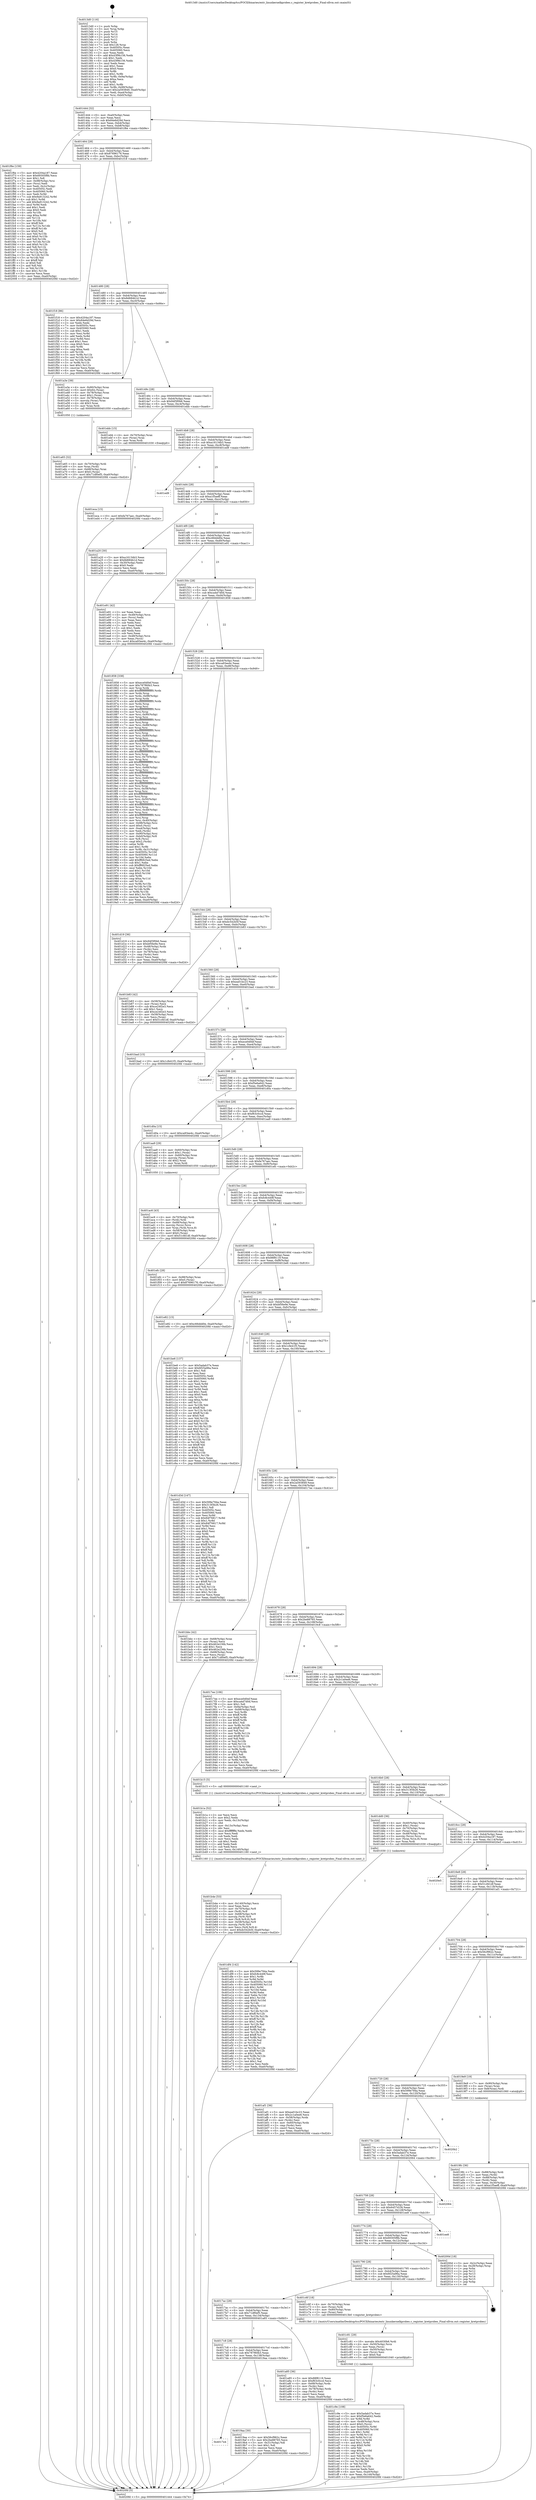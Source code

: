 digraph "0x4013d0" {
  label = "0x4013d0 (/mnt/c/Users/mathe/Desktop/tcc/POCII/binaries/extr_linuxkernelkprobes.c_register_kretprobes_Final-ollvm.out::main(0))"
  labelloc = "t"
  node[shape=record]

  Entry [label="",width=0.3,height=0.3,shape=circle,fillcolor=black,style=filled]
  "0x401444" [label="{
     0x401444 [32]\l
     | [instrs]\l
     &nbsp;&nbsp;0x401444 \<+6\>: mov -0xa0(%rbp),%eax\l
     &nbsp;&nbsp;0x40144a \<+2\>: mov %eax,%ecx\l
     &nbsp;&nbsp;0x40144c \<+6\>: sub $0x84e6d29d,%ecx\l
     &nbsp;&nbsp;0x401452 \<+6\>: mov %eax,-0xb4(%rbp)\l
     &nbsp;&nbsp;0x401458 \<+6\>: mov %ecx,-0xb8(%rbp)\l
     &nbsp;&nbsp;0x40145e \<+6\>: je 0000000000401f6e \<main+0xb9e\>\l
  }"]
  "0x401f6e" [label="{
     0x401f6e [159]\l
     | [instrs]\l
     &nbsp;&nbsp;0x401f6e \<+5\>: mov $0x4204a187,%eax\l
     &nbsp;&nbsp;0x401f73 \<+5\>: mov $0x69305f8b,%ecx\l
     &nbsp;&nbsp;0x401f78 \<+2\>: mov $0x1,%dl\l
     &nbsp;&nbsp;0x401f7a \<+7\>: mov -0x98(%rbp),%rsi\l
     &nbsp;&nbsp;0x401f81 \<+2\>: mov (%rsi),%edi\l
     &nbsp;&nbsp;0x401f83 \<+3\>: mov %edi,-0x2c(%rbp)\l
     &nbsp;&nbsp;0x401f86 \<+7\>: mov 0x40505c,%edi\l
     &nbsp;&nbsp;0x401f8d \<+8\>: mov 0x405060,%r8d\l
     &nbsp;&nbsp;0x401f95 \<+3\>: mov %edi,%r9d\l
     &nbsp;&nbsp;0x401f98 \<+7\>: sub $0x9a913242,%r9d\l
     &nbsp;&nbsp;0x401f9f \<+4\>: sub $0x1,%r9d\l
     &nbsp;&nbsp;0x401fa3 \<+7\>: add $0x9a913242,%r9d\l
     &nbsp;&nbsp;0x401faa \<+4\>: imul %r9d,%edi\l
     &nbsp;&nbsp;0x401fae \<+3\>: and $0x1,%edi\l
     &nbsp;&nbsp;0x401fb1 \<+3\>: cmp $0x0,%edi\l
     &nbsp;&nbsp;0x401fb4 \<+4\>: sete %r10b\l
     &nbsp;&nbsp;0x401fb8 \<+4\>: cmp $0xa,%r8d\l
     &nbsp;&nbsp;0x401fbc \<+4\>: setl %r11b\l
     &nbsp;&nbsp;0x401fc0 \<+3\>: mov %r10b,%bl\l
     &nbsp;&nbsp;0x401fc3 \<+3\>: xor $0xff,%bl\l
     &nbsp;&nbsp;0x401fc6 \<+3\>: mov %r11b,%r14b\l
     &nbsp;&nbsp;0x401fc9 \<+4\>: xor $0xff,%r14b\l
     &nbsp;&nbsp;0x401fcd \<+3\>: xor $0x0,%dl\l
     &nbsp;&nbsp;0x401fd0 \<+3\>: mov %bl,%r15b\l
     &nbsp;&nbsp;0x401fd3 \<+4\>: and $0x0,%r15b\l
     &nbsp;&nbsp;0x401fd7 \<+3\>: and %dl,%r10b\l
     &nbsp;&nbsp;0x401fda \<+3\>: mov %r14b,%r12b\l
     &nbsp;&nbsp;0x401fdd \<+4\>: and $0x0,%r12b\l
     &nbsp;&nbsp;0x401fe1 \<+3\>: and %dl,%r11b\l
     &nbsp;&nbsp;0x401fe4 \<+3\>: or %r10b,%r15b\l
     &nbsp;&nbsp;0x401fe7 \<+3\>: or %r11b,%r12b\l
     &nbsp;&nbsp;0x401fea \<+3\>: xor %r12b,%r15b\l
     &nbsp;&nbsp;0x401fed \<+3\>: or %r14b,%bl\l
     &nbsp;&nbsp;0x401ff0 \<+3\>: xor $0xff,%bl\l
     &nbsp;&nbsp;0x401ff3 \<+3\>: or $0x0,%dl\l
     &nbsp;&nbsp;0x401ff6 \<+2\>: and %dl,%bl\l
     &nbsp;&nbsp;0x401ff8 \<+3\>: or %bl,%r15b\l
     &nbsp;&nbsp;0x401ffb \<+4\>: test $0x1,%r15b\l
     &nbsp;&nbsp;0x401fff \<+3\>: cmovne %ecx,%eax\l
     &nbsp;&nbsp;0x402002 \<+6\>: mov %eax,-0xa0(%rbp)\l
     &nbsp;&nbsp;0x402008 \<+5\>: jmp 00000000004020fd \<main+0xd2d\>\l
  }"]
  "0x401464" [label="{
     0x401464 [28]\l
     | [instrs]\l
     &nbsp;&nbsp;0x401464 \<+5\>: jmp 0000000000401469 \<main+0x99\>\l
     &nbsp;&nbsp;0x401469 \<+6\>: mov -0xb4(%rbp),%eax\l
     &nbsp;&nbsp;0x40146f \<+5\>: sub $0x87696176,%eax\l
     &nbsp;&nbsp;0x401474 \<+6\>: mov %eax,-0xbc(%rbp)\l
     &nbsp;&nbsp;0x40147a \<+6\>: je 0000000000401f18 \<main+0xb48\>\l
  }"]
  Exit [label="",width=0.3,height=0.3,shape=circle,fillcolor=black,style=filled,peripheries=2]
  "0x401f18" [label="{
     0x401f18 [86]\l
     | [instrs]\l
     &nbsp;&nbsp;0x401f18 \<+5\>: mov $0x4204a187,%eax\l
     &nbsp;&nbsp;0x401f1d \<+5\>: mov $0x84e6d29d,%ecx\l
     &nbsp;&nbsp;0x401f22 \<+2\>: xor %edx,%edx\l
     &nbsp;&nbsp;0x401f24 \<+7\>: mov 0x40505c,%esi\l
     &nbsp;&nbsp;0x401f2b \<+7\>: mov 0x405060,%edi\l
     &nbsp;&nbsp;0x401f32 \<+3\>: sub $0x1,%edx\l
     &nbsp;&nbsp;0x401f35 \<+3\>: mov %esi,%r8d\l
     &nbsp;&nbsp;0x401f38 \<+3\>: add %edx,%r8d\l
     &nbsp;&nbsp;0x401f3b \<+4\>: imul %r8d,%esi\l
     &nbsp;&nbsp;0x401f3f \<+3\>: and $0x1,%esi\l
     &nbsp;&nbsp;0x401f42 \<+3\>: cmp $0x0,%esi\l
     &nbsp;&nbsp;0x401f45 \<+4\>: sete %r9b\l
     &nbsp;&nbsp;0x401f49 \<+3\>: cmp $0xa,%edi\l
     &nbsp;&nbsp;0x401f4c \<+4\>: setl %r10b\l
     &nbsp;&nbsp;0x401f50 \<+3\>: mov %r9b,%r11b\l
     &nbsp;&nbsp;0x401f53 \<+3\>: and %r10b,%r11b\l
     &nbsp;&nbsp;0x401f56 \<+3\>: xor %r10b,%r9b\l
     &nbsp;&nbsp;0x401f59 \<+3\>: or %r9b,%r11b\l
     &nbsp;&nbsp;0x401f5c \<+4\>: test $0x1,%r11b\l
     &nbsp;&nbsp;0x401f60 \<+3\>: cmovne %ecx,%eax\l
     &nbsp;&nbsp;0x401f63 \<+6\>: mov %eax,-0xa0(%rbp)\l
     &nbsp;&nbsp;0x401f69 \<+5\>: jmp 00000000004020fd \<main+0xd2d\>\l
  }"]
  "0x401480" [label="{
     0x401480 [28]\l
     | [instrs]\l
     &nbsp;&nbsp;0x401480 \<+5\>: jmp 0000000000401485 \<main+0xb5\>\l
     &nbsp;&nbsp;0x401485 \<+6\>: mov -0xb4(%rbp),%eax\l
     &nbsp;&nbsp;0x40148b \<+5\>: sub $0x8d684b1d,%eax\l
     &nbsp;&nbsp;0x401490 \<+6\>: mov %eax,-0xc0(%rbp)\l
     &nbsp;&nbsp;0x401496 \<+6\>: je 0000000000401a3e \<main+0x66e\>\l
  }"]
  "0x401eca" [label="{
     0x401eca [15]\l
     | [instrs]\l
     &nbsp;&nbsp;0x401eca \<+10\>: movl $0xfa767aec,-0xa0(%rbp)\l
     &nbsp;&nbsp;0x401ed4 \<+5\>: jmp 00000000004020fd \<main+0xd2d\>\l
  }"]
  "0x401a3e" [label="{
     0x401a3e [39]\l
     | [instrs]\l
     &nbsp;&nbsp;0x401a3e \<+4\>: mov -0x80(%rbp),%rax\l
     &nbsp;&nbsp;0x401a42 \<+6\>: movl $0x64,(%rax)\l
     &nbsp;&nbsp;0x401a48 \<+4\>: mov -0x78(%rbp),%rax\l
     &nbsp;&nbsp;0x401a4c \<+6\>: movl $0x1,(%rax)\l
     &nbsp;&nbsp;0x401a52 \<+4\>: mov -0x78(%rbp),%rax\l
     &nbsp;&nbsp;0x401a56 \<+3\>: movslq (%rax),%rax\l
     &nbsp;&nbsp;0x401a59 \<+4\>: shl $0x3,%rax\l
     &nbsp;&nbsp;0x401a5d \<+3\>: mov %rax,%rdi\l
     &nbsp;&nbsp;0x401a60 \<+5\>: call 0000000000401050 \<malloc@plt\>\l
     | [calls]\l
     &nbsp;&nbsp;0x401050 \{1\} (unknown)\l
  }"]
  "0x40149c" [label="{
     0x40149c [28]\l
     | [instrs]\l
     &nbsp;&nbsp;0x40149c \<+5\>: jmp 00000000004014a1 \<main+0xd1\>\l
     &nbsp;&nbsp;0x4014a1 \<+6\>: mov -0xb4(%rbp),%eax\l
     &nbsp;&nbsp;0x4014a7 \<+5\>: sub $0x94f3f0b6,%eax\l
     &nbsp;&nbsp;0x4014ac \<+6\>: mov %eax,-0xc4(%rbp)\l
     &nbsp;&nbsp;0x4014b2 \<+6\>: je 0000000000401ebb \<main+0xaeb\>\l
  }"]
  "0x401df4" [label="{
     0x401df4 [142]\l
     | [instrs]\l
     &nbsp;&nbsp;0x401df4 \<+5\>: mov $0x599e794a,%edx\l
     &nbsp;&nbsp;0x401df9 \<+5\>: mov $0xfc8c449f,%esi\l
     &nbsp;&nbsp;0x401dfe \<+3\>: mov $0x1,%r8b\l
     &nbsp;&nbsp;0x401e01 \<+3\>: xor %r9d,%r9d\l
     &nbsp;&nbsp;0x401e04 \<+8\>: mov 0x40505c,%r10d\l
     &nbsp;&nbsp;0x401e0c \<+8\>: mov 0x405060,%r11d\l
     &nbsp;&nbsp;0x401e14 \<+4\>: sub $0x1,%r9d\l
     &nbsp;&nbsp;0x401e18 \<+3\>: mov %r10d,%ebx\l
     &nbsp;&nbsp;0x401e1b \<+3\>: add %r9d,%ebx\l
     &nbsp;&nbsp;0x401e1e \<+4\>: imul %ebx,%r10d\l
     &nbsp;&nbsp;0x401e22 \<+4\>: and $0x1,%r10d\l
     &nbsp;&nbsp;0x401e26 \<+4\>: cmp $0x0,%r10d\l
     &nbsp;&nbsp;0x401e2a \<+4\>: sete %r14b\l
     &nbsp;&nbsp;0x401e2e \<+4\>: cmp $0xa,%r11d\l
     &nbsp;&nbsp;0x401e32 \<+4\>: setl %r15b\l
     &nbsp;&nbsp;0x401e36 \<+3\>: mov %r14b,%r12b\l
     &nbsp;&nbsp;0x401e39 \<+4\>: xor $0xff,%r12b\l
     &nbsp;&nbsp;0x401e3d \<+3\>: mov %r15b,%r13b\l
     &nbsp;&nbsp;0x401e40 \<+4\>: xor $0xff,%r13b\l
     &nbsp;&nbsp;0x401e44 \<+4\>: xor $0x1,%r8b\l
     &nbsp;&nbsp;0x401e48 \<+3\>: mov %r12b,%al\l
     &nbsp;&nbsp;0x401e4b \<+2\>: and $0xff,%al\l
     &nbsp;&nbsp;0x401e4d \<+3\>: and %r8b,%r14b\l
     &nbsp;&nbsp;0x401e50 \<+3\>: mov %r13b,%cl\l
     &nbsp;&nbsp;0x401e53 \<+3\>: and $0xff,%cl\l
     &nbsp;&nbsp;0x401e56 \<+3\>: and %r8b,%r15b\l
     &nbsp;&nbsp;0x401e59 \<+3\>: or %r14b,%al\l
     &nbsp;&nbsp;0x401e5c \<+3\>: or %r15b,%cl\l
     &nbsp;&nbsp;0x401e5f \<+2\>: xor %cl,%al\l
     &nbsp;&nbsp;0x401e61 \<+3\>: or %r13b,%r12b\l
     &nbsp;&nbsp;0x401e64 \<+4\>: xor $0xff,%r12b\l
     &nbsp;&nbsp;0x401e68 \<+4\>: or $0x1,%r8b\l
     &nbsp;&nbsp;0x401e6c \<+3\>: and %r8b,%r12b\l
     &nbsp;&nbsp;0x401e6f \<+3\>: or %r12b,%al\l
     &nbsp;&nbsp;0x401e72 \<+2\>: test $0x1,%al\l
     &nbsp;&nbsp;0x401e74 \<+3\>: cmovne %esi,%edx\l
     &nbsp;&nbsp;0x401e77 \<+6\>: mov %edx,-0xa0(%rbp)\l
     &nbsp;&nbsp;0x401e7d \<+5\>: jmp 00000000004020fd \<main+0xd2d\>\l
  }"]
  "0x401ebb" [label="{
     0x401ebb [15]\l
     | [instrs]\l
     &nbsp;&nbsp;0x401ebb \<+4\>: mov -0x70(%rbp),%rax\l
     &nbsp;&nbsp;0x401ebf \<+3\>: mov (%rax),%rax\l
     &nbsp;&nbsp;0x401ec2 \<+3\>: mov %rax,%rdi\l
     &nbsp;&nbsp;0x401ec5 \<+5\>: call 0000000000401030 \<free@plt\>\l
     | [calls]\l
     &nbsp;&nbsp;0x401030 \{1\} (unknown)\l
  }"]
  "0x4014b8" [label="{
     0x4014b8 [28]\l
     | [instrs]\l
     &nbsp;&nbsp;0x4014b8 \<+5\>: jmp 00000000004014bd \<main+0xed\>\l
     &nbsp;&nbsp;0x4014bd \<+6\>: mov -0xb4(%rbp),%eax\l
     &nbsp;&nbsp;0x4014c3 \<+5\>: sub $0xa16134b3,%eax\l
     &nbsp;&nbsp;0x4014c8 \<+6\>: mov %eax,-0xc8(%rbp)\l
     &nbsp;&nbsp;0x4014ce \<+6\>: je 0000000000401ed9 \<main+0xb09\>\l
  }"]
  "0x401c9e" [label="{
     0x401c9e [108]\l
     | [instrs]\l
     &nbsp;&nbsp;0x401c9e \<+5\>: mov $0x5adab37e,%esi\l
     &nbsp;&nbsp;0x401ca3 \<+5\>: mov $0xf5e6a642,%edx\l
     &nbsp;&nbsp;0x401ca8 \<+3\>: xor %r8d,%r8d\l
     &nbsp;&nbsp;0x401cab \<+4\>: mov -0x48(%rbp),%rcx\l
     &nbsp;&nbsp;0x401caf \<+6\>: movl $0x0,(%rcx)\l
     &nbsp;&nbsp;0x401cb5 \<+8\>: mov 0x40505c,%r9d\l
     &nbsp;&nbsp;0x401cbd \<+8\>: mov 0x405060,%r10d\l
     &nbsp;&nbsp;0x401cc5 \<+4\>: sub $0x1,%r8d\l
     &nbsp;&nbsp;0x401cc9 \<+3\>: mov %r9d,%r11d\l
     &nbsp;&nbsp;0x401ccc \<+3\>: add %r8d,%r11d\l
     &nbsp;&nbsp;0x401ccf \<+4\>: imul %r11d,%r9d\l
     &nbsp;&nbsp;0x401cd3 \<+4\>: and $0x1,%r9d\l
     &nbsp;&nbsp;0x401cd7 \<+4\>: cmp $0x0,%r9d\l
     &nbsp;&nbsp;0x401cdb \<+3\>: sete %bl\l
     &nbsp;&nbsp;0x401cde \<+4\>: cmp $0xa,%r10d\l
     &nbsp;&nbsp;0x401ce2 \<+4\>: setl %r14b\l
     &nbsp;&nbsp;0x401ce6 \<+3\>: mov %bl,%r15b\l
     &nbsp;&nbsp;0x401ce9 \<+3\>: and %r14b,%r15b\l
     &nbsp;&nbsp;0x401cec \<+3\>: xor %r14b,%bl\l
     &nbsp;&nbsp;0x401cef \<+3\>: or %bl,%r15b\l
     &nbsp;&nbsp;0x401cf2 \<+4\>: test $0x1,%r15b\l
     &nbsp;&nbsp;0x401cf6 \<+3\>: cmovne %edx,%esi\l
     &nbsp;&nbsp;0x401cf9 \<+6\>: mov %esi,-0xa0(%rbp)\l
     &nbsp;&nbsp;0x401cff \<+6\>: mov %eax,-0x144(%rbp)\l
     &nbsp;&nbsp;0x401d05 \<+5\>: jmp 00000000004020fd \<main+0xd2d\>\l
  }"]
  "0x401ed9" [label="{
     0x401ed9\l
  }", style=dashed]
  "0x4014d4" [label="{
     0x4014d4 [28]\l
     | [instrs]\l
     &nbsp;&nbsp;0x4014d4 \<+5\>: jmp 00000000004014d9 \<main+0x109\>\l
     &nbsp;&nbsp;0x4014d9 \<+6\>: mov -0xb4(%rbp),%eax\l
     &nbsp;&nbsp;0x4014df \<+5\>: sub $0xa1f5aeff,%eax\l
     &nbsp;&nbsp;0x4014e4 \<+6\>: mov %eax,-0xcc(%rbp)\l
     &nbsp;&nbsp;0x4014ea \<+6\>: je 0000000000401a20 \<main+0x650\>\l
  }"]
  "0x401c81" [label="{
     0x401c81 [29]\l
     | [instrs]\l
     &nbsp;&nbsp;0x401c81 \<+10\>: movabs $0x4030b6,%rdi\l
     &nbsp;&nbsp;0x401c8b \<+4\>: mov -0x50(%rbp),%rcx\l
     &nbsp;&nbsp;0x401c8f \<+2\>: mov %eax,(%rcx)\l
     &nbsp;&nbsp;0x401c91 \<+4\>: mov -0x50(%rbp),%rcx\l
     &nbsp;&nbsp;0x401c95 \<+2\>: mov (%rcx),%esi\l
     &nbsp;&nbsp;0x401c97 \<+2\>: mov $0x0,%al\l
     &nbsp;&nbsp;0x401c99 \<+5\>: call 0000000000401040 \<printf@plt\>\l
     | [calls]\l
     &nbsp;&nbsp;0x401040 \{1\} (unknown)\l
  }"]
  "0x401a20" [label="{
     0x401a20 [30]\l
     | [instrs]\l
     &nbsp;&nbsp;0x401a20 \<+5\>: mov $0xa16134b3,%eax\l
     &nbsp;&nbsp;0x401a25 \<+5\>: mov $0x8d684b1d,%ecx\l
     &nbsp;&nbsp;0x401a2a \<+3\>: mov -0x30(%rbp),%edx\l
     &nbsp;&nbsp;0x401a2d \<+3\>: cmp $0x0,%edx\l
     &nbsp;&nbsp;0x401a30 \<+3\>: cmove %ecx,%eax\l
     &nbsp;&nbsp;0x401a33 \<+6\>: mov %eax,-0xa0(%rbp)\l
     &nbsp;&nbsp;0x401a39 \<+5\>: jmp 00000000004020fd \<main+0xd2d\>\l
  }"]
  "0x4014f0" [label="{
     0x4014f0 [28]\l
     | [instrs]\l
     &nbsp;&nbsp;0x4014f0 \<+5\>: jmp 00000000004014f5 \<main+0x125\>\l
     &nbsp;&nbsp;0x4014f5 \<+6\>: mov -0xb4(%rbp),%eax\l
     &nbsp;&nbsp;0x4014fb \<+5\>: sub $0xc66ddd0e,%eax\l
     &nbsp;&nbsp;0x401500 \<+6\>: mov %eax,-0xd0(%rbp)\l
     &nbsp;&nbsp;0x401506 \<+6\>: je 0000000000401e91 \<main+0xac1\>\l
  }"]
  "0x401b4e" [label="{
     0x401b4e [53]\l
     | [instrs]\l
     &nbsp;&nbsp;0x401b4e \<+6\>: mov -0x140(%rbp),%ecx\l
     &nbsp;&nbsp;0x401b54 \<+3\>: imul %eax,%ecx\l
     &nbsp;&nbsp;0x401b57 \<+4\>: mov -0x70(%rbp),%r8\l
     &nbsp;&nbsp;0x401b5b \<+3\>: mov (%r8),%r8\l
     &nbsp;&nbsp;0x401b5e \<+4\>: mov -0x68(%rbp),%r9\l
     &nbsp;&nbsp;0x401b62 \<+3\>: movslq (%r9),%r9\l
     &nbsp;&nbsp;0x401b65 \<+4\>: mov (%r8,%r9,8),%r8\l
     &nbsp;&nbsp;0x401b69 \<+4\>: mov -0x58(%rbp),%r9\l
     &nbsp;&nbsp;0x401b6d \<+3\>: movslq (%r9),%r9\l
     &nbsp;&nbsp;0x401b70 \<+4\>: mov %ecx,(%r8,%r9,4)\l
     &nbsp;&nbsp;0x401b74 \<+10\>: movl $0xdc542b5f,-0xa0(%rbp)\l
     &nbsp;&nbsp;0x401b7e \<+5\>: jmp 00000000004020fd \<main+0xd2d\>\l
  }"]
  "0x401e91" [label="{
     0x401e91 [42]\l
     | [instrs]\l
     &nbsp;&nbsp;0x401e91 \<+2\>: xor %eax,%eax\l
     &nbsp;&nbsp;0x401e93 \<+4\>: mov -0x48(%rbp),%rcx\l
     &nbsp;&nbsp;0x401e97 \<+2\>: mov (%rcx),%edx\l
     &nbsp;&nbsp;0x401e99 \<+2\>: mov %eax,%esi\l
     &nbsp;&nbsp;0x401e9b \<+2\>: sub %edx,%esi\l
     &nbsp;&nbsp;0x401e9d \<+2\>: mov %eax,%edx\l
     &nbsp;&nbsp;0x401e9f \<+3\>: sub $0x1,%edx\l
     &nbsp;&nbsp;0x401ea2 \<+2\>: add %edx,%esi\l
     &nbsp;&nbsp;0x401ea4 \<+2\>: sub %esi,%eax\l
     &nbsp;&nbsp;0x401ea6 \<+4\>: mov -0x48(%rbp),%rcx\l
     &nbsp;&nbsp;0x401eaa \<+2\>: mov %eax,(%rcx)\l
     &nbsp;&nbsp;0x401eac \<+10\>: movl $0xca93ee4c,-0xa0(%rbp)\l
     &nbsp;&nbsp;0x401eb6 \<+5\>: jmp 00000000004020fd \<main+0xd2d\>\l
  }"]
  "0x40150c" [label="{
     0x40150c [28]\l
     | [instrs]\l
     &nbsp;&nbsp;0x40150c \<+5\>: jmp 0000000000401511 \<main+0x141\>\l
     &nbsp;&nbsp;0x401511 \<+6\>: mov -0xb4(%rbp),%eax\l
     &nbsp;&nbsp;0x401517 \<+5\>: sub $0xca4d7d0d,%eax\l
     &nbsp;&nbsp;0x40151c \<+6\>: mov %eax,-0xd4(%rbp)\l
     &nbsp;&nbsp;0x401522 \<+6\>: je 0000000000401858 \<main+0x488\>\l
  }"]
  "0x401b1a" [label="{
     0x401b1a [52]\l
     | [instrs]\l
     &nbsp;&nbsp;0x401b1a \<+2\>: xor %ecx,%ecx\l
     &nbsp;&nbsp;0x401b1c \<+5\>: mov $0x2,%edx\l
     &nbsp;&nbsp;0x401b21 \<+6\>: mov %edx,-0x13c(%rbp)\l
     &nbsp;&nbsp;0x401b27 \<+1\>: cltd\l
     &nbsp;&nbsp;0x401b28 \<+6\>: mov -0x13c(%rbp),%esi\l
     &nbsp;&nbsp;0x401b2e \<+2\>: idiv %esi\l
     &nbsp;&nbsp;0x401b30 \<+6\>: imul $0xfffffffe,%edx,%edx\l
     &nbsp;&nbsp;0x401b36 \<+2\>: mov %ecx,%edi\l
     &nbsp;&nbsp;0x401b38 \<+2\>: sub %edx,%edi\l
     &nbsp;&nbsp;0x401b3a \<+2\>: mov %ecx,%edx\l
     &nbsp;&nbsp;0x401b3c \<+3\>: sub $0x1,%edx\l
     &nbsp;&nbsp;0x401b3f \<+2\>: add %edx,%edi\l
     &nbsp;&nbsp;0x401b41 \<+2\>: sub %edi,%ecx\l
     &nbsp;&nbsp;0x401b43 \<+6\>: mov %ecx,-0x140(%rbp)\l
     &nbsp;&nbsp;0x401b49 \<+5\>: call 0000000000401160 \<next_i\>\l
     | [calls]\l
     &nbsp;&nbsp;0x401160 \{1\} (/mnt/c/Users/mathe/Desktop/tcc/POCII/binaries/extr_linuxkernelkprobes.c_register_kretprobes_Final-ollvm.out::next_i)\l
  }"]
  "0x401858" [label="{
     0x401858 [338]\l
     | [instrs]\l
     &nbsp;&nbsp;0x401858 \<+5\>: mov $0xece0d0ef,%eax\l
     &nbsp;&nbsp;0x40185d \<+5\>: mov $0x787f60b3,%ecx\l
     &nbsp;&nbsp;0x401862 \<+3\>: mov %rsp,%rdx\l
     &nbsp;&nbsp;0x401865 \<+4\>: add $0xfffffffffffffff0,%rdx\l
     &nbsp;&nbsp;0x401869 \<+3\>: mov %rdx,%rsp\l
     &nbsp;&nbsp;0x40186c \<+7\>: mov %rdx,-0x98(%rbp)\l
     &nbsp;&nbsp;0x401873 \<+3\>: mov %rsp,%rdx\l
     &nbsp;&nbsp;0x401876 \<+4\>: add $0xfffffffffffffff0,%rdx\l
     &nbsp;&nbsp;0x40187a \<+3\>: mov %rdx,%rsp\l
     &nbsp;&nbsp;0x40187d \<+3\>: mov %rsp,%rsi\l
     &nbsp;&nbsp;0x401880 \<+4\>: add $0xfffffffffffffff0,%rsi\l
     &nbsp;&nbsp;0x401884 \<+3\>: mov %rsi,%rsp\l
     &nbsp;&nbsp;0x401887 \<+7\>: mov %rsi,-0x90(%rbp)\l
     &nbsp;&nbsp;0x40188e \<+3\>: mov %rsp,%rsi\l
     &nbsp;&nbsp;0x401891 \<+4\>: add $0xfffffffffffffff0,%rsi\l
     &nbsp;&nbsp;0x401895 \<+3\>: mov %rsi,%rsp\l
     &nbsp;&nbsp;0x401898 \<+7\>: mov %rsi,-0x88(%rbp)\l
     &nbsp;&nbsp;0x40189f \<+3\>: mov %rsp,%rsi\l
     &nbsp;&nbsp;0x4018a2 \<+4\>: add $0xfffffffffffffff0,%rsi\l
     &nbsp;&nbsp;0x4018a6 \<+3\>: mov %rsi,%rsp\l
     &nbsp;&nbsp;0x4018a9 \<+4\>: mov %rsi,-0x80(%rbp)\l
     &nbsp;&nbsp;0x4018ad \<+3\>: mov %rsp,%rsi\l
     &nbsp;&nbsp;0x4018b0 \<+4\>: add $0xfffffffffffffff0,%rsi\l
     &nbsp;&nbsp;0x4018b4 \<+3\>: mov %rsi,%rsp\l
     &nbsp;&nbsp;0x4018b7 \<+4\>: mov %rsi,-0x78(%rbp)\l
     &nbsp;&nbsp;0x4018bb \<+3\>: mov %rsp,%rsi\l
     &nbsp;&nbsp;0x4018be \<+4\>: add $0xfffffffffffffff0,%rsi\l
     &nbsp;&nbsp;0x4018c2 \<+3\>: mov %rsi,%rsp\l
     &nbsp;&nbsp;0x4018c5 \<+4\>: mov %rsi,-0x70(%rbp)\l
     &nbsp;&nbsp;0x4018c9 \<+3\>: mov %rsp,%rsi\l
     &nbsp;&nbsp;0x4018cc \<+4\>: add $0xfffffffffffffff0,%rsi\l
     &nbsp;&nbsp;0x4018d0 \<+3\>: mov %rsi,%rsp\l
     &nbsp;&nbsp;0x4018d3 \<+4\>: mov %rsi,-0x68(%rbp)\l
     &nbsp;&nbsp;0x4018d7 \<+3\>: mov %rsp,%rsi\l
     &nbsp;&nbsp;0x4018da \<+4\>: add $0xfffffffffffffff0,%rsi\l
     &nbsp;&nbsp;0x4018de \<+3\>: mov %rsi,%rsp\l
     &nbsp;&nbsp;0x4018e1 \<+4\>: mov %rsi,-0x60(%rbp)\l
     &nbsp;&nbsp;0x4018e5 \<+3\>: mov %rsp,%rsi\l
     &nbsp;&nbsp;0x4018e8 \<+4\>: add $0xfffffffffffffff0,%rsi\l
     &nbsp;&nbsp;0x4018ec \<+3\>: mov %rsi,%rsp\l
     &nbsp;&nbsp;0x4018ef \<+4\>: mov %rsi,-0x58(%rbp)\l
     &nbsp;&nbsp;0x4018f3 \<+3\>: mov %rsp,%rsi\l
     &nbsp;&nbsp;0x4018f6 \<+4\>: add $0xfffffffffffffff0,%rsi\l
     &nbsp;&nbsp;0x4018fa \<+3\>: mov %rsi,%rsp\l
     &nbsp;&nbsp;0x4018fd \<+4\>: mov %rsi,-0x50(%rbp)\l
     &nbsp;&nbsp;0x401901 \<+3\>: mov %rsp,%rsi\l
     &nbsp;&nbsp;0x401904 \<+4\>: add $0xfffffffffffffff0,%rsi\l
     &nbsp;&nbsp;0x401908 \<+3\>: mov %rsi,%rsp\l
     &nbsp;&nbsp;0x40190b \<+4\>: mov %rsi,-0x48(%rbp)\l
     &nbsp;&nbsp;0x40190f \<+3\>: mov %rsp,%rsi\l
     &nbsp;&nbsp;0x401912 \<+4\>: add $0xfffffffffffffff0,%rsi\l
     &nbsp;&nbsp;0x401916 \<+3\>: mov %rsi,%rsp\l
     &nbsp;&nbsp;0x401919 \<+4\>: mov %rsi,-0x40(%rbp)\l
     &nbsp;&nbsp;0x40191d \<+7\>: mov -0x98(%rbp),%rsi\l
     &nbsp;&nbsp;0x401924 \<+6\>: movl $0x0,(%rsi)\l
     &nbsp;&nbsp;0x40192a \<+6\>: mov -0xa4(%rbp),%edi\l
     &nbsp;&nbsp;0x401930 \<+2\>: mov %edi,(%rdx)\l
     &nbsp;&nbsp;0x401932 \<+7\>: mov -0x90(%rbp),%rsi\l
     &nbsp;&nbsp;0x401939 \<+7\>: mov -0xb0(%rbp),%r8\l
     &nbsp;&nbsp;0x401940 \<+3\>: mov %r8,(%rsi)\l
     &nbsp;&nbsp;0x401943 \<+3\>: cmpl $0x2,(%rdx)\l
     &nbsp;&nbsp;0x401946 \<+4\>: setne %r9b\l
     &nbsp;&nbsp;0x40194a \<+4\>: and $0x1,%r9b\l
     &nbsp;&nbsp;0x40194e \<+4\>: mov %r9b,-0x31(%rbp)\l
     &nbsp;&nbsp;0x401952 \<+8\>: mov 0x40505c,%r10d\l
     &nbsp;&nbsp;0x40195a \<+8\>: mov 0x405060,%r11d\l
     &nbsp;&nbsp;0x401962 \<+3\>: mov %r10d,%ebx\l
     &nbsp;&nbsp;0x401965 \<+6\>: add $0xff6825ed,%ebx\l
     &nbsp;&nbsp;0x40196b \<+3\>: sub $0x1,%ebx\l
     &nbsp;&nbsp;0x40196e \<+6\>: sub $0xff6825ed,%ebx\l
     &nbsp;&nbsp;0x401974 \<+4\>: imul %ebx,%r10d\l
     &nbsp;&nbsp;0x401978 \<+4\>: and $0x1,%r10d\l
     &nbsp;&nbsp;0x40197c \<+4\>: cmp $0x0,%r10d\l
     &nbsp;&nbsp;0x401980 \<+4\>: sete %r9b\l
     &nbsp;&nbsp;0x401984 \<+4\>: cmp $0xa,%r11d\l
     &nbsp;&nbsp;0x401988 \<+4\>: setl %r14b\l
     &nbsp;&nbsp;0x40198c \<+3\>: mov %r9b,%r15b\l
     &nbsp;&nbsp;0x40198f \<+3\>: and %r14b,%r15b\l
     &nbsp;&nbsp;0x401992 \<+3\>: xor %r14b,%r9b\l
     &nbsp;&nbsp;0x401995 \<+3\>: or %r9b,%r15b\l
     &nbsp;&nbsp;0x401998 \<+4\>: test $0x1,%r15b\l
     &nbsp;&nbsp;0x40199c \<+3\>: cmovne %ecx,%eax\l
     &nbsp;&nbsp;0x40199f \<+6\>: mov %eax,-0xa0(%rbp)\l
     &nbsp;&nbsp;0x4019a5 \<+5\>: jmp 00000000004020fd \<main+0xd2d\>\l
  }"]
  "0x401528" [label="{
     0x401528 [28]\l
     | [instrs]\l
     &nbsp;&nbsp;0x401528 \<+5\>: jmp 000000000040152d \<main+0x15d\>\l
     &nbsp;&nbsp;0x40152d \<+6\>: mov -0xb4(%rbp),%eax\l
     &nbsp;&nbsp;0x401533 \<+5\>: sub $0xca93ee4c,%eax\l
     &nbsp;&nbsp;0x401538 \<+6\>: mov %eax,-0xd8(%rbp)\l
     &nbsp;&nbsp;0x40153e \<+6\>: je 0000000000401d19 \<main+0x949\>\l
  }"]
  "0x401ac6" [label="{
     0x401ac6 [43]\l
     | [instrs]\l
     &nbsp;&nbsp;0x401ac6 \<+4\>: mov -0x70(%rbp),%rdi\l
     &nbsp;&nbsp;0x401aca \<+3\>: mov (%rdi),%rdi\l
     &nbsp;&nbsp;0x401acd \<+4\>: mov -0x68(%rbp),%rcx\l
     &nbsp;&nbsp;0x401ad1 \<+3\>: movslq (%rcx),%rcx\l
     &nbsp;&nbsp;0x401ad4 \<+4\>: mov %rax,(%rdi,%rcx,8)\l
     &nbsp;&nbsp;0x401ad8 \<+4\>: mov -0x58(%rbp),%rax\l
     &nbsp;&nbsp;0x401adc \<+6\>: movl $0x0,(%rax)\l
     &nbsp;&nbsp;0x401ae2 \<+10\>: movl $0x51cfd1df,-0xa0(%rbp)\l
     &nbsp;&nbsp;0x401aec \<+5\>: jmp 00000000004020fd \<main+0xd2d\>\l
  }"]
  "0x401d19" [label="{
     0x401d19 [36]\l
     | [instrs]\l
     &nbsp;&nbsp;0x401d19 \<+5\>: mov $0x94f3f0b6,%eax\l
     &nbsp;&nbsp;0x401d1e \<+5\>: mov $0xbf56e9e,%ecx\l
     &nbsp;&nbsp;0x401d23 \<+4\>: mov -0x48(%rbp),%rdx\l
     &nbsp;&nbsp;0x401d27 \<+2\>: mov (%rdx),%esi\l
     &nbsp;&nbsp;0x401d29 \<+4\>: mov -0x78(%rbp),%rdx\l
     &nbsp;&nbsp;0x401d2d \<+2\>: cmp (%rdx),%esi\l
     &nbsp;&nbsp;0x401d2f \<+3\>: cmovl %ecx,%eax\l
     &nbsp;&nbsp;0x401d32 \<+6\>: mov %eax,-0xa0(%rbp)\l
     &nbsp;&nbsp;0x401d38 \<+5\>: jmp 00000000004020fd \<main+0xd2d\>\l
  }"]
  "0x401544" [label="{
     0x401544 [28]\l
     | [instrs]\l
     &nbsp;&nbsp;0x401544 \<+5\>: jmp 0000000000401549 \<main+0x179\>\l
     &nbsp;&nbsp;0x401549 \<+6\>: mov -0xb4(%rbp),%eax\l
     &nbsp;&nbsp;0x40154f \<+5\>: sub $0xdc542b5f,%eax\l
     &nbsp;&nbsp;0x401554 \<+6\>: mov %eax,-0xdc(%rbp)\l
     &nbsp;&nbsp;0x40155a \<+6\>: je 0000000000401b83 \<main+0x7b3\>\l
  }"]
  "0x401a65" [label="{
     0x401a65 [32]\l
     | [instrs]\l
     &nbsp;&nbsp;0x401a65 \<+4\>: mov -0x70(%rbp),%rdi\l
     &nbsp;&nbsp;0x401a69 \<+3\>: mov %rax,(%rdi)\l
     &nbsp;&nbsp;0x401a6c \<+4\>: mov -0x68(%rbp),%rax\l
     &nbsp;&nbsp;0x401a70 \<+6\>: movl $0x0,(%rax)\l
     &nbsp;&nbsp;0x401a76 \<+10\>: movl $0x71df0ef5,-0xa0(%rbp)\l
     &nbsp;&nbsp;0x401a80 \<+5\>: jmp 00000000004020fd \<main+0xd2d\>\l
  }"]
  "0x401b83" [label="{
     0x401b83 [42]\l
     | [instrs]\l
     &nbsp;&nbsp;0x401b83 \<+4\>: mov -0x58(%rbp),%rax\l
     &nbsp;&nbsp;0x401b87 \<+2\>: mov (%rax),%ecx\l
     &nbsp;&nbsp;0x401b89 \<+6\>: sub $0xce24f2e3,%ecx\l
     &nbsp;&nbsp;0x401b8f \<+3\>: add $0x1,%ecx\l
     &nbsp;&nbsp;0x401b92 \<+6\>: add $0xce24f2e3,%ecx\l
     &nbsp;&nbsp;0x401b98 \<+4\>: mov -0x58(%rbp),%rax\l
     &nbsp;&nbsp;0x401b9c \<+2\>: mov %ecx,(%rax)\l
     &nbsp;&nbsp;0x401b9e \<+10\>: movl $0x51cfd1df,-0xa0(%rbp)\l
     &nbsp;&nbsp;0x401ba8 \<+5\>: jmp 00000000004020fd \<main+0xd2d\>\l
  }"]
  "0x401560" [label="{
     0x401560 [28]\l
     | [instrs]\l
     &nbsp;&nbsp;0x401560 \<+5\>: jmp 0000000000401565 \<main+0x195\>\l
     &nbsp;&nbsp;0x401565 \<+6\>: mov -0xb4(%rbp),%eax\l
     &nbsp;&nbsp;0x40156b \<+5\>: sub $0xea01bc23,%eax\l
     &nbsp;&nbsp;0x401570 \<+6\>: mov %eax,-0xe0(%rbp)\l
     &nbsp;&nbsp;0x401576 \<+6\>: je 0000000000401bad \<main+0x7dd\>\l
  }"]
  "0x4019fc" [label="{
     0x4019fc [36]\l
     | [instrs]\l
     &nbsp;&nbsp;0x4019fc \<+7\>: mov -0x88(%rbp),%rdi\l
     &nbsp;&nbsp;0x401a03 \<+2\>: mov %eax,(%rdi)\l
     &nbsp;&nbsp;0x401a05 \<+7\>: mov -0x88(%rbp),%rdi\l
     &nbsp;&nbsp;0x401a0c \<+2\>: mov (%rdi),%eax\l
     &nbsp;&nbsp;0x401a0e \<+3\>: mov %eax,-0x30(%rbp)\l
     &nbsp;&nbsp;0x401a11 \<+10\>: movl $0xa1f5aeff,-0xa0(%rbp)\l
     &nbsp;&nbsp;0x401a1b \<+5\>: jmp 00000000004020fd \<main+0xd2d\>\l
  }"]
  "0x401bad" [label="{
     0x401bad [15]\l
     | [instrs]\l
     &nbsp;&nbsp;0x401bad \<+10\>: movl $0x1cfe41f3,-0xa0(%rbp)\l
     &nbsp;&nbsp;0x401bb7 \<+5\>: jmp 00000000004020fd \<main+0xd2d\>\l
  }"]
  "0x40157c" [label="{
     0x40157c [28]\l
     | [instrs]\l
     &nbsp;&nbsp;0x40157c \<+5\>: jmp 0000000000401581 \<main+0x1b1\>\l
     &nbsp;&nbsp;0x401581 \<+6\>: mov -0xb4(%rbp),%eax\l
     &nbsp;&nbsp;0x401587 \<+5\>: sub $0xece0d0ef,%eax\l
     &nbsp;&nbsp;0x40158c \<+6\>: mov %eax,-0xe4(%rbp)\l
     &nbsp;&nbsp;0x401592 \<+6\>: je 000000000040201f \<main+0xc4f\>\l
  }"]
  "0x4017e4" [label="{
     0x4017e4\l
  }", style=dashed]
  "0x40201f" [label="{
     0x40201f\l
  }", style=dashed]
  "0x401598" [label="{
     0x401598 [28]\l
     | [instrs]\l
     &nbsp;&nbsp;0x401598 \<+5\>: jmp 000000000040159d \<main+0x1cd\>\l
     &nbsp;&nbsp;0x40159d \<+6\>: mov -0xb4(%rbp),%eax\l
     &nbsp;&nbsp;0x4015a3 \<+5\>: sub $0xf5e6a642,%eax\l
     &nbsp;&nbsp;0x4015a8 \<+6\>: mov %eax,-0xe8(%rbp)\l
     &nbsp;&nbsp;0x4015ae \<+6\>: je 0000000000401d0a \<main+0x93a\>\l
  }"]
  "0x4019aa" [label="{
     0x4019aa [30]\l
     | [instrs]\l
     &nbsp;&nbsp;0x4019aa \<+5\>: mov $0x56cf962c,%eax\l
     &nbsp;&nbsp;0x4019af \<+5\>: mov $0x2be88765,%ecx\l
     &nbsp;&nbsp;0x4019b4 \<+3\>: mov -0x31(%rbp),%dl\l
     &nbsp;&nbsp;0x4019b7 \<+3\>: test $0x1,%dl\l
     &nbsp;&nbsp;0x4019ba \<+3\>: cmovne %ecx,%eax\l
     &nbsp;&nbsp;0x4019bd \<+6\>: mov %eax,-0xa0(%rbp)\l
     &nbsp;&nbsp;0x4019c3 \<+5\>: jmp 00000000004020fd \<main+0xd2d\>\l
  }"]
  "0x401d0a" [label="{
     0x401d0a [15]\l
     | [instrs]\l
     &nbsp;&nbsp;0x401d0a \<+10\>: movl $0xca93ee4c,-0xa0(%rbp)\l
     &nbsp;&nbsp;0x401d14 \<+5\>: jmp 00000000004020fd \<main+0xd2d\>\l
  }"]
  "0x4015b4" [label="{
     0x4015b4 [28]\l
     | [instrs]\l
     &nbsp;&nbsp;0x4015b4 \<+5\>: jmp 00000000004015b9 \<main+0x1e9\>\l
     &nbsp;&nbsp;0x4015b9 \<+6\>: mov -0xb4(%rbp),%eax\l
     &nbsp;&nbsp;0x4015bf \<+5\>: sub $0xf63c0ccd,%eax\l
     &nbsp;&nbsp;0x4015c4 \<+6\>: mov %eax,-0xec(%rbp)\l
     &nbsp;&nbsp;0x4015ca \<+6\>: je 0000000000401aa9 \<main+0x6d9\>\l
  }"]
  "0x4017c8" [label="{
     0x4017c8 [28]\l
     | [instrs]\l
     &nbsp;&nbsp;0x4017c8 \<+5\>: jmp 00000000004017cd \<main+0x3fd\>\l
     &nbsp;&nbsp;0x4017cd \<+6\>: mov -0xb4(%rbp),%eax\l
     &nbsp;&nbsp;0x4017d3 \<+5\>: sub $0x787f60b3,%eax\l
     &nbsp;&nbsp;0x4017d8 \<+6\>: mov %eax,-0x138(%rbp)\l
     &nbsp;&nbsp;0x4017de \<+6\>: je 00000000004019aa \<main+0x5da\>\l
  }"]
  "0x401aa9" [label="{
     0x401aa9 [29]\l
     | [instrs]\l
     &nbsp;&nbsp;0x401aa9 \<+4\>: mov -0x60(%rbp),%rax\l
     &nbsp;&nbsp;0x401aad \<+6\>: movl $0x1,(%rax)\l
     &nbsp;&nbsp;0x401ab3 \<+4\>: mov -0x60(%rbp),%rax\l
     &nbsp;&nbsp;0x401ab7 \<+3\>: movslq (%rax),%rax\l
     &nbsp;&nbsp;0x401aba \<+4\>: shl $0x2,%rax\l
     &nbsp;&nbsp;0x401abe \<+3\>: mov %rax,%rdi\l
     &nbsp;&nbsp;0x401ac1 \<+5\>: call 0000000000401050 \<malloc@plt\>\l
     | [calls]\l
     &nbsp;&nbsp;0x401050 \{1\} (unknown)\l
  }"]
  "0x4015d0" [label="{
     0x4015d0 [28]\l
     | [instrs]\l
     &nbsp;&nbsp;0x4015d0 \<+5\>: jmp 00000000004015d5 \<main+0x205\>\l
     &nbsp;&nbsp;0x4015d5 \<+6\>: mov -0xb4(%rbp),%eax\l
     &nbsp;&nbsp;0x4015db \<+5\>: sub $0xfa767aec,%eax\l
     &nbsp;&nbsp;0x4015e0 \<+6\>: mov %eax,-0xf0(%rbp)\l
     &nbsp;&nbsp;0x4015e6 \<+6\>: je 0000000000401efc \<main+0xb2c\>\l
  }"]
  "0x401a85" [label="{
     0x401a85 [36]\l
     | [instrs]\l
     &nbsp;&nbsp;0x401a85 \<+5\>: mov $0x88f8119,%eax\l
     &nbsp;&nbsp;0x401a8a \<+5\>: mov $0xf63c0ccd,%ecx\l
     &nbsp;&nbsp;0x401a8f \<+4\>: mov -0x68(%rbp),%rdx\l
     &nbsp;&nbsp;0x401a93 \<+2\>: mov (%rdx),%esi\l
     &nbsp;&nbsp;0x401a95 \<+4\>: mov -0x78(%rbp),%rdx\l
     &nbsp;&nbsp;0x401a99 \<+2\>: cmp (%rdx),%esi\l
     &nbsp;&nbsp;0x401a9b \<+3\>: cmovl %ecx,%eax\l
     &nbsp;&nbsp;0x401a9e \<+6\>: mov %eax,-0xa0(%rbp)\l
     &nbsp;&nbsp;0x401aa4 \<+5\>: jmp 00000000004020fd \<main+0xd2d\>\l
  }"]
  "0x401efc" [label="{
     0x401efc [28]\l
     | [instrs]\l
     &nbsp;&nbsp;0x401efc \<+7\>: mov -0x98(%rbp),%rax\l
     &nbsp;&nbsp;0x401f03 \<+6\>: movl $0x0,(%rax)\l
     &nbsp;&nbsp;0x401f09 \<+10\>: movl $0x87696176,-0xa0(%rbp)\l
     &nbsp;&nbsp;0x401f13 \<+5\>: jmp 00000000004020fd \<main+0xd2d\>\l
  }"]
  "0x4015ec" [label="{
     0x4015ec [28]\l
     | [instrs]\l
     &nbsp;&nbsp;0x4015ec \<+5\>: jmp 00000000004015f1 \<main+0x221\>\l
     &nbsp;&nbsp;0x4015f1 \<+6\>: mov -0xb4(%rbp),%eax\l
     &nbsp;&nbsp;0x4015f7 \<+5\>: sub $0xfc8c449f,%eax\l
     &nbsp;&nbsp;0x4015fc \<+6\>: mov %eax,-0xf4(%rbp)\l
     &nbsp;&nbsp;0x401602 \<+6\>: je 0000000000401e82 \<main+0xab2\>\l
  }"]
  "0x4017ac" [label="{
     0x4017ac [28]\l
     | [instrs]\l
     &nbsp;&nbsp;0x4017ac \<+5\>: jmp 00000000004017b1 \<main+0x3e1\>\l
     &nbsp;&nbsp;0x4017b1 \<+6\>: mov -0xb4(%rbp),%eax\l
     &nbsp;&nbsp;0x4017b7 \<+5\>: sub $0x71df0ef5,%eax\l
     &nbsp;&nbsp;0x4017bc \<+6\>: mov %eax,-0x134(%rbp)\l
     &nbsp;&nbsp;0x4017c2 \<+6\>: je 0000000000401a85 \<main+0x6b5\>\l
  }"]
  "0x401e82" [label="{
     0x401e82 [15]\l
     | [instrs]\l
     &nbsp;&nbsp;0x401e82 \<+10\>: movl $0xc66ddd0e,-0xa0(%rbp)\l
     &nbsp;&nbsp;0x401e8c \<+5\>: jmp 00000000004020fd \<main+0xd2d\>\l
  }"]
  "0x401608" [label="{
     0x401608 [28]\l
     | [instrs]\l
     &nbsp;&nbsp;0x401608 \<+5\>: jmp 000000000040160d \<main+0x23d\>\l
     &nbsp;&nbsp;0x40160d \<+6\>: mov -0xb4(%rbp),%eax\l
     &nbsp;&nbsp;0x401613 \<+5\>: sub $0x88f8119,%eax\l
     &nbsp;&nbsp;0x401618 \<+6\>: mov %eax,-0xf8(%rbp)\l
     &nbsp;&nbsp;0x40161e \<+6\>: je 0000000000401be6 \<main+0x816\>\l
  }"]
  "0x401c6f" [label="{
     0x401c6f [18]\l
     | [instrs]\l
     &nbsp;&nbsp;0x401c6f \<+4\>: mov -0x70(%rbp),%rax\l
     &nbsp;&nbsp;0x401c73 \<+3\>: mov (%rax),%rdi\l
     &nbsp;&nbsp;0x401c76 \<+4\>: mov -0x80(%rbp),%rax\l
     &nbsp;&nbsp;0x401c7a \<+2\>: mov (%rax),%esi\l
     &nbsp;&nbsp;0x401c7c \<+5\>: call 00000000004013b0 \<register_kretprobes\>\l
     | [calls]\l
     &nbsp;&nbsp;0x4013b0 \{1\} (/mnt/c/Users/mathe/Desktop/tcc/POCII/binaries/extr_linuxkernelkprobes.c_register_kretprobes_Final-ollvm.out::register_kretprobes)\l
  }"]
  "0x401be6" [label="{
     0x401be6 [137]\l
     | [instrs]\l
     &nbsp;&nbsp;0x401be6 \<+5\>: mov $0x5adab37e,%eax\l
     &nbsp;&nbsp;0x401beb \<+5\>: mov $0x6f25a96a,%ecx\l
     &nbsp;&nbsp;0x401bf0 \<+2\>: mov $0x1,%dl\l
     &nbsp;&nbsp;0x401bf2 \<+2\>: xor %esi,%esi\l
     &nbsp;&nbsp;0x401bf4 \<+7\>: mov 0x40505c,%edi\l
     &nbsp;&nbsp;0x401bfb \<+8\>: mov 0x405060,%r8d\l
     &nbsp;&nbsp;0x401c03 \<+3\>: sub $0x1,%esi\l
     &nbsp;&nbsp;0x401c06 \<+3\>: mov %edi,%r9d\l
     &nbsp;&nbsp;0x401c09 \<+3\>: add %esi,%r9d\l
     &nbsp;&nbsp;0x401c0c \<+4\>: imul %r9d,%edi\l
     &nbsp;&nbsp;0x401c10 \<+3\>: and $0x1,%edi\l
     &nbsp;&nbsp;0x401c13 \<+3\>: cmp $0x0,%edi\l
     &nbsp;&nbsp;0x401c16 \<+4\>: sete %r10b\l
     &nbsp;&nbsp;0x401c1a \<+4\>: cmp $0xa,%r8d\l
     &nbsp;&nbsp;0x401c1e \<+4\>: setl %r11b\l
     &nbsp;&nbsp;0x401c22 \<+3\>: mov %r10b,%bl\l
     &nbsp;&nbsp;0x401c25 \<+3\>: xor $0xff,%bl\l
     &nbsp;&nbsp;0x401c28 \<+3\>: mov %r11b,%r14b\l
     &nbsp;&nbsp;0x401c2b \<+4\>: xor $0xff,%r14b\l
     &nbsp;&nbsp;0x401c2f \<+3\>: xor $0x0,%dl\l
     &nbsp;&nbsp;0x401c32 \<+3\>: mov %bl,%r15b\l
     &nbsp;&nbsp;0x401c35 \<+4\>: and $0x0,%r15b\l
     &nbsp;&nbsp;0x401c39 \<+3\>: and %dl,%r10b\l
     &nbsp;&nbsp;0x401c3c \<+3\>: mov %r14b,%r12b\l
     &nbsp;&nbsp;0x401c3f \<+4\>: and $0x0,%r12b\l
     &nbsp;&nbsp;0x401c43 \<+3\>: and %dl,%r11b\l
     &nbsp;&nbsp;0x401c46 \<+3\>: or %r10b,%r15b\l
     &nbsp;&nbsp;0x401c49 \<+3\>: or %r11b,%r12b\l
     &nbsp;&nbsp;0x401c4c \<+3\>: xor %r12b,%r15b\l
     &nbsp;&nbsp;0x401c4f \<+3\>: or %r14b,%bl\l
     &nbsp;&nbsp;0x401c52 \<+3\>: xor $0xff,%bl\l
     &nbsp;&nbsp;0x401c55 \<+3\>: or $0x0,%dl\l
     &nbsp;&nbsp;0x401c58 \<+2\>: and %dl,%bl\l
     &nbsp;&nbsp;0x401c5a \<+3\>: or %bl,%r15b\l
     &nbsp;&nbsp;0x401c5d \<+4\>: test $0x1,%r15b\l
     &nbsp;&nbsp;0x401c61 \<+3\>: cmovne %ecx,%eax\l
     &nbsp;&nbsp;0x401c64 \<+6\>: mov %eax,-0xa0(%rbp)\l
     &nbsp;&nbsp;0x401c6a \<+5\>: jmp 00000000004020fd \<main+0xd2d\>\l
  }"]
  "0x401624" [label="{
     0x401624 [28]\l
     | [instrs]\l
     &nbsp;&nbsp;0x401624 \<+5\>: jmp 0000000000401629 \<main+0x259\>\l
     &nbsp;&nbsp;0x401629 \<+6\>: mov -0xb4(%rbp),%eax\l
     &nbsp;&nbsp;0x40162f \<+5\>: sub $0xbf56e9e,%eax\l
     &nbsp;&nbsp;0x401634 \<+6\>: mov %eax,-0xfc(%rbp)\l
     &nbsp;&nbsp;0x40163a \<+6\>: je 0000000000401d3d \<main+0x96d\>\l
  }"]
  "0x401790" [label="{
     0x401790 [28]\l
     | [instrs]\l
     &nbsp;&nbsp;0x401790 \<+5\>: jmp 0000000000401795 \<main+0x3c5\>\l
     &nbsp;&nbsp;0x401795 \<+6\>: mov -0xb4(%rbp),%eax\l
     &nbsp;&nbsp;0x40179b \<+5\>: sub $0x6f25a96a,%eax\l
     &nbsp;&nbsp;0x4017a0 \<+6\>: mov %eax,-0x130(%rbp)\l
     &nbsp;&nbsp;0x4017a6 \<+6\>: je 0000000000401c6f \<main+0x89f\>\l
  }"]
  "0x401d3d" [label="{
     0x401d3d [147]\l
     | [instrs]\l
     &nbsp;&nbsp;0x401d3d \<+5\>: mov $0x599e794a,%eax\l
     &nbsp;&nbsp;0x401d42 \<+5\>: mov $0x313f3b26,%ecx\l
     &nbsp;&nbsp;0x401d47 \<+2\>: mov $0x1,%dl\l
     &nbsp;&nbsp;0x401d49 \<+7\>: mov 0x40505c,%esi\l
     &nbsp;&nbsp;0x401d50 \<+7\>: mov 0x405060,%edi\l
     &nbsp;&nbsp;0x401d57 \<+3\>: mov %esi,%r8d\l
     &nbsp;&nbsp;0x401d5a \<+7\>: sub $0x84f76817,%r8d\l
     &nbsp;&nbsp;0x401d61 \<+4\>: sub $0x1,%r8d\l
     &nbsp;&nbsp;0x401d65 \<+7\>: add $0x84f76817,%r8d\l
     &nbsp;&nbsp;0x401d6c \<+4\>: imul %r8d,%esi\l
     &nbsp;&nbsp;0x401d70 \<+3\>: and $0x1,%esi\l
     &nbsp;&nbsp;0x401d73 \<+3\>: cmp $0x0,%esi\l
     &nbsp;&nbsp;0x401d76 \<+4\>: sete %r9b\l
     &nbsp;&nbsp;0x401d7a \<+3\>: cmp $0xa,%edi\l
     &nbsp;&nbsp;0x401d7d \<+4\>: setl %r10b\l
     &nbsp;&nbsp;0x401d81 \<+3\>: mov %r9b,%r11b\l
     &nbsp;&nbsp;0x401d84 \<+4\>: xor $0xff,%r11b\l
     &nbsp;&nbsp;0x401d88 \<+3\>: mov %r10b,%bl\l
     &nbsp;&nbsp;0x401d8b \<+3\>: xor $0xff,%bl\l
     &nbsp;&nbsp;0x401d8e \<+3\>: xor $0x1,%dl\l
     &nbsp;&nbsp;0x401d91 \<+3\>: mov %r11b,%r14b\l
     &nbsp;&nbsp;0x401d94 \<+4\>: and $0xff,%r14b\l
     &nbsp;&nbsp;0x401d98 \<+3\>: and %dl,%r9b\l
     &nbsp;&nbsp;0x401d9b \<+3\>: mov %bl,%r15b\l
     &nbsp;&nbsp;0x401d9e \<+4\>: and $0xff,%r15b\l
     &nbsp;&nbsp;0x401da2 \<+3\>: and %dl,%r10b\l
     &nbsp;&nbsp;0x401da5 \<+3\>: or %r9b,%r14b\l
     &nbsp;&nbsp;0x401da8 \<+3\>: or %r10b,%r15b\l
     &nbsp;&nbsp;0x401dab \<+3\>: xor %r15b,%r14b\l
     &nbsp;&nbsp;0x401dae \<+3\>: or %bl,%r11b\l
     &nbsp;&nbsp;0x401db1 \<+4\>: xor $0xff,%r11b\l
     &nbsp;&nbsp;0x401db5 \<+3\>: or $0x1,%dl\l
     &nbsp;&nbsp;0x401db8 \<+3\>: and %dl,%r11b\l
     &nbsp;&nbsp;0x401dbb \<+3\>: or %r11b,%r14b\l
     &nbsp;&nbsp;0x401dbe \<+4\>: test $0x1,%r14b\l
     &nbsp;&nbsp;0x401dc2 \<+3\>: cmovne %ecx,%eax\l
     &nbsp;&nbsp;0x401dc5 \<+6\>: mov %eax,-0xa0(%rbp)\l
     &nbsp;&nbsp;0x401dcb \<+5\>: jmp 00000000004020fd \<main+0xd2d\>\l
  }"]
  "0x401640" [label="{
     0x401640 [28]\l
     | [instrs]\l
     &nbsp;&nbsp;0x401640 \<+5\>: jmp 0000000000401645 \<main+0x275\>\l
     &nbsp;&nbsp;0x401645 \<+6\>: mov -0xb4(%rbp),%eax\l
     &nbsp;&nbsp;0x40164b \<+5\>: sub $0x1cfe41f3,%eax\l
     &nbsp;&nbsp;0x401650 \<+6\>: mov %eax,-0x100(%rbp)\l
     &nbsp;&nbsp;0x401656 \<+6\>: je 0000000000401bbc \<main+0x7ec\>\l
  }"]
  "0x40200d" [label="{
     0x40200d [18]\l
     | [instrs]\l
     &nbsp;&nbsp;0x40200d \<+3\>: mov -0x2c(%rbp),%eax\l
     &nbsp;&nbsp;0x402010 \<+4\>: lea -0x28(%rbp),%rsp\l
     &nbsp;&nbsp;0x402014 \<+1\>: pop %rbx\l
     &nbsp;&nbsp;0x402015 \<+2\>: pop %r12\l
     &nbsp;&nbsp;0x402017 \<+2\>: pop %r13\l
     &nbsp;&nbsp;0x402019 \<+2\>: pop %r14\l
     &nbsp;&nbsp;0x40201b \<+2\>: pop %r15\l
     &nbsp;&nbsp;0x40201d \<+1\>: pop %rbp\l
     &nbsp;&nbsp;0x40201e \<+1\>: ret\l
  }"]
  "0x401bbc" [label="{
     0x401bbc [42]\l
     | [instrs]\l
     &nbsp;&nbsp;0x401bbc \<+4\>: mov -0x68(%rbp),%rax\l
     &nbsp;&nbsp;0x401bc0 \<+2\>: mov (%rax),%ecx\l
     &nbsp;&nbsp;0x401bc2 \<+6\>: sub $0x462e236b,%ecx\l
     &nbsp;&nbsp;0x401bc8 \<+3\>: add $0x1,%ecx\l
     &nbsp;&nbsp;0x401bcb \<+6\>: add $0x462e236b,%ecx\l
     &nbsp;&nbsp;0x401bd1 \<+4\>: mov -0x68(%rbp),%rax\l
     &nbsp;&nbsp;0x401bd5 \<+2\>: mov %ecx,(%rax)\l
     &nbsp;&nbsp;0x401bd7 \<+10\>: movl $0x71df0ef5,-0xa0(%rbp)\l
     &nbsp;&nbsp;0x401be1 \<+5\>: jmp 00000000004020fd \<main+0xd2d\>\l
  }"]
  "0x40165c" [label="{
     0x40165c [28]\l
     | [instrs]\l
     &nbsp;&nbsp;0x40165c \<+5\>: jmp 0000000000401661 \<main+0x291\>\l
     &nbsp;&nbsp;0x401661 \<+6\>: mov -0xb4(%rbp),%eax\l
     &nbsp;&nbsp;0x401667 \<+5\>: sub $0x2a593849,%eax\l
     &nbsp;&nbsp;0x40166c \<+6\>: mov %eax,-0x104(%rbp)\l
     &nbsp;&nbsp;0x401672 \<+6\>: je 00000000004017ee \<main+0x41e\>\l
  }"]
  "0x401774" [label="{
     0x401774 [28]\l
     | [instrs]\l
     &nbsp;&nbsp;0x401774 \<+5\>: jmp 0000000000401779 \<main+0x3a9\>\l
     &nbsp;&nbsp;0x401779 \<+6\>: mov -0xb4(%rbp),%eax\l
     &nbsp;&nbsp;0x40177f \<+5\>: sub $0x69305f8b,%eax\l
     &nbsp;&nbsp;0x401784 \<+6\>: mov %eax,-0x12c(%rbp)\l
     &nbsp;&nbsp;0x40178a \<+6\>: je 000000000040200d \<main+0xc3d\>\l
  }"]
  "0x4017ee" [label="{
     0x4017ee [106]\l
     | [instrs]\l
     &nbsp;&nbsp;0x4017ee \<+5\>: mov $0xece0d0ef,%eax\l
     &nbsp;&nbsp;0x4017f3 \<+5\>: mov $0xca4d7d0d,%ecx\l
     &nbsp;&nbsp;0x4017f8 \<+2\>: mov $0x1,%dl\l
     &nbsp;&nbsp;0x4017fa \<+7\>: mov -0x9a(%rbp),%sil\l
     &nbsp;&nbsp;0x401801 \<+7\>: mov -0x99(%rbp),%dil\l
     &nbsp;&nbsp;0x401808 \<+3\>: mov %sil,%r8b\l
     &nbsp;&nbsp;0x40180b \<+4\>: xor $0xff,%r8b\l
     &nbsp;&nbsp;0x40180f \<+3\>: mov %dil,%r9b\l
     &nbsp;&nbsp;0x401812 \<+4\>: xor $0xff,%r9b\l
     &nbsp;&nbsp;0x401816 \<+3\>: xor $0x1,%dl\l
     &nbsp;&nbsp;0x401819 \<+3\>: mov %r8b,%r10b\l
     &nbsp;&nbsp;0x40181c \<+4\>: and $0xff,%r10b\l
     &nbsp;&nbsp;0x401820 \<+3\>: and %dl,%sil\l
     &nbsp;&nbsp;0x401823 \<+3\>: mov %r9b,%r11b\l
     &nbsp;&nbsp;0x401826 \<+4\>: and $0xff,%r11b\l
     &nbsp;&nbsp;0x40182a \<+3\>: and %dl,%dil\l
     &nbsp;&nbsp;0x40182d \<+3\>: or %sil,%r10b\l
     &nbsp;&nbsp;0x401830 \<+3\>: or %dil,%r11b\l
     &nbsp;&nbsp;0x401833 \<+3\>: xor %r11b,%r10b\l
     &nbsp;&nbsp;0x401836 \<+3\>: or %r9b,%r8b\l
     &nbsp;&nbsp;0x401839 \<+4\>: xor $0xff,%r8b\l
     &nbsp;&nbsp;0x40183d \<+3\>: or $0x1,%dl\l
     &nbsp;&nbsp;0x401840 \<+3\>: and %dl,%r8b\l
     &nbsp;&nbsp;0x401843 \<+3\>: or %r8b,%r10b\l
     &nbsp;&nbsp;0x401846 \<+4\>: test $0x1,%r10b\l
     &nbsp;&nbsp;0x40184a \<+3\>: cmovne %ecx,%eax\l
     &nbsp;&nbsp;0x40184d \<+6\>: mov %eax,-0xa0(%rbp)\l
     &nbsp;&nbsp;0x401853 \<+5\>: jmp 00000000004020fd \<main+0xd2d\>\l
  }"]
  "0x401678" [label="{
     0x401678 [28]\l
     | [instrs]\l
     &nbsp;&nbsp;0x401678 \<+5\>: jmp 000000000040167d \<main+0x2ad\>\l
     &nbsp;&nbsp;0x40167d \<+6\>: mov -0xb4(%rbp),%eax\l
     &nbsp;&nbsp;0x401683 \<+5\>: sub $0x2be88765,%eax\l
     &nbsp;&nbsp;0x401688 \<+6\>: mov %eax,-0x108(%rbp)\l
     &nbsp;&nbsp;0x40168e \<+6\>: je 00000000004019c8 \<main+0x5f8\>\l
  }"]
  "0x4020fd" [label="{
     0x4020fd [5]\l
     | [instrs]\l
     &nbsp;&nbsp;0x4020fd \<+5\>: jmp 0000000000401444 \<main+0x74\>\l
  }"]
  "0x4013d0" [label="{
     0x4013d0 [116]\l
     | [instrs]\l
     &nbsp;&nbsp;0x4013d0 \<+1\>: push %rbp\l
     &nbsp;&nbsp;0x4013d1 \<+3\>: mov %rsp,%rbp\l
     &nbsp;&nbsp;0x4013d4 \<+2\>: push %r15\l
     &nbsp;&nbsp;0x4013d6 \<+2\>: push %r14\l
     &nbsp;&nbsp;0x4013d8 \<+2\>: push %r13\l
     &nbsp;&nbsp;0x4013da \<+2\>: push %r12\l
     &nbsp;&nbsp;0x4013dc \<+1\>: push %rbx\l
     &nbsp;&nbsp;0x4013dd \<+7\>: sub $0x128,%rsp\l
     &nbsp;&nbsp;0x4013e4 \<+7\>: mov 0x40505c,%eax\l
     &nbsp;&nbsp;0x4013eb \<+7\>: mov 0x405060,%ecx\l
     &nbsp;&nbsp;0x4013f2 \<+2\>: mov %eax,%edx\l
     &nbsp;&nbsp;0x4013f4 \<+6\>: add $0x43f9b156,%edx\l
     &nbsp;&nbsp;0x4013fa \<+3\>: sub $0x1,%edx\l
     &nbsp;&nbsp;0x4013fd \<+6\>: sub $0x43f9b156,%edx\l
     &nbsp;&nbsp;0x401403 \<+3\>: imul %edx,%eax\l
     &nbsp;&nbsp;0x401406 \<+3\>: and $0x1,%eax\l
     &nbsp;&nbsp;0x401409 \<+3\>: cmp $0x0,%eax\l
     &nbsp;&nbsp;0x40140c \<+4\>: sete %r8b\l
     &nbsp;&nbsp;0x401410 \<+4\>: and $0x1,%r8b\l
     &nbsp;&nbsp;0x401414 \<+7\>: mov %r8b,-0x9a(%rbp)\l
     &nbsp;&nbsp;0x40141b \<+3\>: cmp $0xa,%ecx\l
     &nbsp;&nbsp;0x40141e \<+4\>: setl %r8b\l
     &nbsp;&nbsp;0x401422 \<+4\>: and $0x1,%r8b\l
     &nbsp;&nbsp;0x401426 \<+7\>: mov %r8b,-0x99(%rbp)\l
     &nbsp;&nbsp;0x40142d \<+10\>: movl $0x2a593849,-0xa0(%rbp)\l
     &nbsp;&nbsp;0x401437 \<+6\>: mov %edi,-0xa4(%rbp)\l
     &nbsp;&nbsp;0x40143d \<+7\>: mov %rsi,-0xb0(%rbp)\l
  }"]
  "0x401ee8" [label="{
     0x401ee8\l
  }", style=dashed]
  "0x401758" [label="{
     0x401758 [28]\l
     | [instrs]\l
     &nbsp;&nbsp;0x401758 \<+5\>: jmp 000000000040175d \<main+0x38d\>\l
     &nbsp;&nbsp;0x40175d \<+6\>: mov -0xb4(%rbp),%eax\l
     &nbsp;&nbsp;0x401763 \<+5\>: sub $0x6457d1f4,%eax\l
     &nbsp;&nbsp;0x401768 \<+6\>: mov %eax,-0x128(%rbp)\l
     &nbsp;&nbsp;0x40176e \<+6\>: je 0000000000401ee8 \<main+0xb18\>\l
  }"]
  "0x4019c8" [label="{
     0x4019c8\l
  }", style=dashed]
  "0x401694" [label="{
     0x401694 [28]\l
     | [instrs]\l
     &nbsp;&nbsp;0x401694 \<+5\>: jmp 0000000000401699 \<main+0x2c9\>\l
     &nbsp;&nbsp;0x401699 \<+6\>: mov -0xb4(%rbp),%eax\l
     &nbsp;&nbsp;0x40169f \<+5\>: sub $0x2c1a0ee6,%eax\l
     &nbsp;&nbsp;0x4016a4 \<+6\>: mov %eax,-0x10c(%rbp)\l
     &nbsp;&nbsp;0x4016aa \<+6\>: je 0000000000401b15 \<main+0x745\>\l
  }"]
  "0x402064" [label="{
     0x402064\l
  }", style=dashed]
  "0x401b15" [label="{
     0x401b15 [5]\l
     | [instrs]\l
     &nbsp;&nbsp;0x401b15 \<+5\>: call 0000000000401160 \<next_i\>\l
     | [calls]\l
     &nbsp;&nbsp;0x401160 \{1\} (/mnt/c/Users/mathe/Desktop/tcc/POCII/binaries/extr_linuxkernelkprobes.c_register_kretprobes_Final-ollvm.out::next_i)\l
  }"]
  "0x4016b0" [label="{
     0x4016b0 [28]\l
     | [instrs]\l
     &nbsp;&nbsp;0x4016b0 \<+5\>: jmp 00000000004016b5 \<main+0x2e5\>\l
     &nbsp;&nbsp;0x4016b5 \<+6\>: mov -0xb4(%rbp),%eax\l
     &nbsp;&nbsp;0x4016bb \<+5\>: sub $0x313f3b26,%eax\l
     &nbsp;&nbsp;0x4016c0 \<+6\>: mov %eax,-0x110(%rbp)\l
     &nbsp;&nbsp;0x4016c6 \<+6\>: je 0000000000401dd0 \<main+0xa00\>\l
  }"]
  "0x40173c" [label="{
     0x40173c [28]\l
     | [instrs]\l
     &nbsp;&nbsp;0x40173c \<+5\>: jmp 0000000000401741 \<main+0x371\>\l
     &nbsp;&nbsp;0x401741 \<+6\>: mov -0xb4(%rbp),%eax\l
     &nbsp;&nbsp;0x401747 \<+5\>: sub $0x5adab37e,%eax\l
     &nbsp;&nbsp;0x40174c \<+6\>: mov %eax,-0x124(%rbp)\l
     &nbsp;&nbsp;0x401752 \<+6\>: je 0000000000402064 \<main+0xc94\>\l
  }"]
  "0x401dd0" [label="{
     0x401dd0 [36]\l
     | [instrs]\l
     &nbsp;&nbsp;0x401dd0 \<+4\>: mov -0x40(%rbp),%rax\l
     &nbsp;&nbsp;0x401dd4 \<+6\>: movl $0x1,(%rax)\l
     &nbsp;&nbsp;0x401dda \<+4\>: mov -0x70(%rbp),%rax\l
     &nbsp;&nbsp;0x401dde \<+3\>: mov (%rax),%rax\l
     &nbsp;&nbsp;0x401de1 \<+4\>: mov -0x48(%rbp),%rcx\l
     &nbsp;&nbsp;0x401de5 \<+3\>: movslq (%rcx),%rcx\l
     &nbsp;&nbsp;0x401de8 \<+4\>: mov (%rax,%rcx,8),%rax\l
     &nbsp;&nbsp;0x401dec \<+3\>: mov %rax,%rdi\l
     &nbsp;&nbsp;0x401def \<+5\>: call 0000000000401030 \<free@plt\>\l
     | [calls]\l
     &nbsp;&nbsp;0x401030 \{1\} (unknown)\l
  }"]
  "0x4016cc" [label="{
     0x4016cc [28]\l
     | [instrs]\l
     &nbsp;&nbsp;0x4016cc \<+5\>: jmp 00000000004016d1 \<main+0x301\>\l
     &nbsp;&nbsp;0x4016d1 \<+6\>: mov -0xb4(%rbp),%eax\l
     &nbsp;&nbsp;0x4016d7 \<+5\>: sub $0x4204a187,%eax\l
     &nbsp;&nbsp;0x4016dc \<+6\>: mov %eax,-0x114(%rbp)\l
     &nbsp;&nbsp;0x4016e2 \<+6\>: je 00000000004020e5 \<main+0xd15\>\l
  }"]
  "0x4020b2" [label="{
     0x4020b2\l
  }", style=dashed]
  "0x4020e5" [label="{
     0x4020e5\l
  }", style=dashed]
  "0x4016e8" [label="{
     0x4016e8 [28]\l
     | [instrs]\l
     &nbsp;&nbsp;0x4016e8 \<+5\>: jmp 00000000004016ed \<main+0x31d\>\l
     &nbsp;&nbsp;0x4016ed \<+6\>: mov -0xb4(%rbp),%eax\l
     &nbsp;&nbsp;0x4016f3 \<+5\>: sub $0x51cfd1df,%eax\l
     &nbsp;&nbsp;0x4016f8 \<+6\>: mov %eax,-0x118(%rbp)\l
     &nbsp;&nbsp;0x4016fe \<+6\>: je 0000000000401af1 \<main+0x721\>\l
  }"]
  "0x401720" [label="{
     0x401720 [28]\l
     | [instrs]\l
     &nbsp;&nbsp;0x401720 \<+5\>: jmp 0000000000401725 \<main+0x355\>\l
     &nbsp;&nbsp;0x401725 \<+6\>: mov -0xb4(%rbp),%eax\l
     &nbsp;&nbsp;0x40172b \<+5\>: sub $0x599e794a,%eax\l
     &nbsp;&nbsp;0x401730 \<+6\>: mov %eax,-0x120(%rbp)\l
     &nbsp;&nbsp;0x401736 \<+6\>: je 00000000004020b2 \<main+0xce2\>\l
  }"]
  "0x401af1" [label="{
     0x401af1 [36]\l
     | [instrs]\l
     &nbsp;&nbsp;0x401af1 \<+5\>: mov $0xea01bc23,%eax\l
     &nbsp;&nbsp;0x401af6 \<+5\>: mov $0x2c1a0ee6,%ecx\l
     &nbsp;&nbsp;0x401afb \<+4\>: mov -0x58(%rbp),%rdx\l
     &nbsp;&nbsp;0x401aff \<+2\>: mov (%rdx),%esi\l
     &nbsp;&nbsp;0x401b01 \<+4\>: mov -0x60(%rbp),%rdx\l
     &nbsp;&nbsp;0x401b05 \<+2\>: cmp (%rdx),%esi\l
     &nbsp;&nbsp;0x401b07 \<+3\>: cmovl %ecx,%eax\l
     &nbsp;&nbsp;0x401b0a \<+6\>: mov %eax,-0xa0(%rbp)\l
     &nbsp;&nbsp;0x401b10 \<+5\>: jmp 00000000004020fd \<main+0xd2d\>\l
  }"]
  "0x401704" [label="{
     0x401704 [28]\l
     | [instrs]\l
     &nbsp;&nbsp;0x401704 \<+5\>: jmp 0000000000401709 \<main+0x339\>\l
     &nbsp;&nbsp;0x401709 \<+6\>: mov -0xb4(%rbp),%eax\l
     &nbsp;&nbsp;0x40170f \<+5\>: sub $0x56cf962c,%eax\l
     &nbsp;&nbsp;0x401714 \<+6\>: mov %eax,-0x11c(%rbp)\l
     &nbsp;&nbsp;0x40171a \<+6\>: je 00000000004019e9 \<main+0x619\>\l
  }"]
  "0x4019e9" [label="{
     0x4019e9 [19]\l
     | [instrs]\l
     &nbsp;&nbsp;0x4019e9 \<+7\>: mov -0x90(%rbp),%rax\l
     &nbsp;&nbsp;0x4019f0 \<+3\>: mov (%rax),%rax\l
     &nbsp;&nbsp;0x4019f3 \<+4\>: mov 0x8(%rax),%rdi\l
     &nbsp;&nbsp;0x4019f7 \<+5\>: call 0000000000401060 \<atoi@plt\>\l
     | [calls]\l
     &nbsp;&nbsp;0x401060 \{1\} (unknown)\l
  }"]
  Entry -> "0x4013d0" [label=" 1"]
  "0x401444" -> "0x401f6e" [label=" 1"]
  "0x401444" -> "0x401464" [label=" 28"]
  "0x40200d" -> Exit [label=" 1"]
  "0x401464" -> "0x401f18" [label=" 1"]
  "0x401464" -> "0x401480" [label=" 27"]
  "0x401f6e" -> "0x4020fd" [label=" 1"]
  "0x401480" -> "0x401a3e" [label=" 1"]
  "0x401480" -> "0x40149c" [label=" 26"]
  "0x401f18" -> "0x4020fd" [label=" 1"]
  "0x40149c" -> "0x401ebb" [label=" 1"]
  "0x40149c" -> "0x4014b8" [label=" 25"]
  "0x401efc" -> "0x4020fd" [label=" 1"]
  "0x4014b8" -> "0x401ed9" [label=" 0"]
  "0x4014b8" -> "0x4014d4" [label=" 25"]
  "0x401eca" -> "0x4020fd" [label=" 1"]
  "0x4014d4" -> "0x401a20" [label=" 1"]
  "0x4014d4" -> "0x4014f0" [label=" 24"]
  "0x401ebb" -> "0x401eca" [label=" 1"]
  "0x4014f0" -> "0x401e91" [label=" 1"]
  "0x4014f0" -> "0x40150c" [label=" 23"]
  "0x401e91" -> "0x4020fd" [label=" 1"]
  "0x40150c" -> "0x401858" [label=" 1"]
  "0x40150c" -> "0x401528" [label=" 22"]
  "0x401e82" -> "0x4020fd" [label=" 1"]
  "0x401528" -> "0x401d19" [label=" 2"]
  "0x401528" -> "0x401544" [label=" 20"]
  "0x401df4" -> "0x4020fd" [label=" 1"]
  "0x401544" -> "0x401b83" [label=" 1"]
  "0x401544" -> "0x401560" [label=" 19"]
  "0x401dd0" -> "0x401df4" [label=" 1"]
  "0x401560" -> "0x401bad" [label=" 1"]
  "0x401560" -> "0x40157c" [label=" 18"]
  "0x401d3d" -> "0x4020fd" [label=" 1"]
  "0x40157c" -> "0x40201f" [label=" 0"]
  "0x40157c" -> "0x401598" [label=" 18"]
  "0x401d19" -> "0x4020fd" [label=" 2"]
  "0x401598" -> "0x401d0a" [label=" 1"]
  "0x401598" -> "0x4015b4" [label=" 17"]
  "0x401d0a" -> "0x4020fd" [label=" 1"]
  "0x4015b4" -> "0x401aa9" [label=" 1"]
  "0x4015b4" -> "0x4015d0" [label=" 16"]
  "0x401c81" -> "0x401c9e" [label=" 1"]
  "0x4015d0" -> "0x401efc" [label=" 1"]
  "0x4015d0" -> "0x4015ec" [label=" 15"]
  "0x401c6f" -> "0x401c81" [label=" 1"]
  "0x4015ec" -> "0x401e82" [label=" 1"]
  "0x4015ec" -> "0x401608" [label=" 14"]
  "0x401bbc" -> "0x4020fd" [label=" 1"]
  "0x401608" -> "0x401be6" [label=" 1"]
  "0x401608" -> "0x401624" [label=" 13"]
  "0x401bad" -> "0x4020fd" [label=" 1"]
  "0x401624" -> "0x401d3d" [label=" 1"]
  "0x401624" -> "0x401640" [label=" 12"]
  "0x401b4e" -> "0x4020fd" [label=" 1"]
  "0x401640" -> "0x401bbc" [label=" 1"]
  "0x401640" -> "0x40165c" [label=" 11"]
  "0x401b1a" -> "0x401b4e" [label=" 1"]
  "0x40165c" -> "0x4017ee" [label=" 1"]
  "0x40165c" -> "0x401678" [label=" 10"]
  "0x4017ee" -> "0x4020fd" [label=" 1"]
  "0x4013d0" -> "0x401444" [label=" 1"]
  "0x4020fd" -> "0x401444" [label=" 28"]
  "0x401af1" -> "0x4020fd" [label=" 2"]
  "0x401858" -> "0x4020fd" [label=" 1"]
  "0x401ac6" -> "0x4020fd" [label=" 1"]
  "0x401678" -> "0x4019c8" [label=" 0"]
  "0x401678" -> "0x401694" [label=" 10"]
  "0x401a85" -> "0x4020fd" [label=" 2"]
  "0x401694" -> "0x401b15" [label=" 1"]
  "0x401694" -> "0x4016b0" [label=" 9"]
  "0x401a65" -> "0x4020fd" [label=" 1"]
  "0x4016b0" -> "0x401dd0" [label=" 1"]
  "0x4016b0" -> "0x4016cc" [label=" 8"]
  "0x401a20" -> "0x4020fd" [label=" 1"]
  "0x4016cc" -> "0x4020e5" [label=" 0"]
  "0x4016cc" -> "0x4016e8" [label=" 8"]
  "0x4019fc" -> "0x4020fd" [label=" 1"]
  "0x4016e8" -> "0x401af1" [label=" 2"]
  "0x4016e8" -> "0x401704" [label=" 6"]
  "0x4019aa" -> "0x4020fd" [label=" 1"]
  "0x401704" -> "0x4019e9" [label=" 1"]
  "0x401704" -> "0x401720" [label=" 5"]
  "0x4019e9" -> "0x4019fc" [label=" 1"]
  "0x401720" -> "0x4020b2" [label=" 0"]
  "0x401720" -> "0x40173c" [label=" 5"]
  "0x401a3e" -> "0x401a65" [label=" 1"]
  "0x40173c" -> "0x402064" [label=" 0"]
  "0x40173c" -> "0x401758" [label=" 5"]
  "0x401aa9" -> "0x401ac6" [label=" 1"]
  "0x401758" -> "0x401ee8" [label=" 0"]
  "0x401758" -> "0x401774" [label=" 5"]
  "0x401b15" -> "0x401b1a" [label=" 1"]
  "0x401774" -> "0x40200d" [label=" 1"]
  "0x401774" -> "0x401790" [label=" 4"]
  "0x401b83" -> "0x4020fd" [label=" 1"]
  "0x401790" -> "0x401c6f" [label=" 1"]
  "0x401790" -> "0x4017ac" [label=" 3"]
  "0x401be6" -> "0x4020fd" [label=" 1"]
  "0x4017ac" -> "0x401a85" [label=" 2"]
  "0x4017ac" -> "0x4017c8" [label=" 1"]
  "0x401c9e" -> "0x4020fd" [label=" 1"]
  "0x4017c8" -> "0x4019aa" [label=" 1"]
  "0x4017c8" -> "0x4017e4" [label=" 0"]
}
